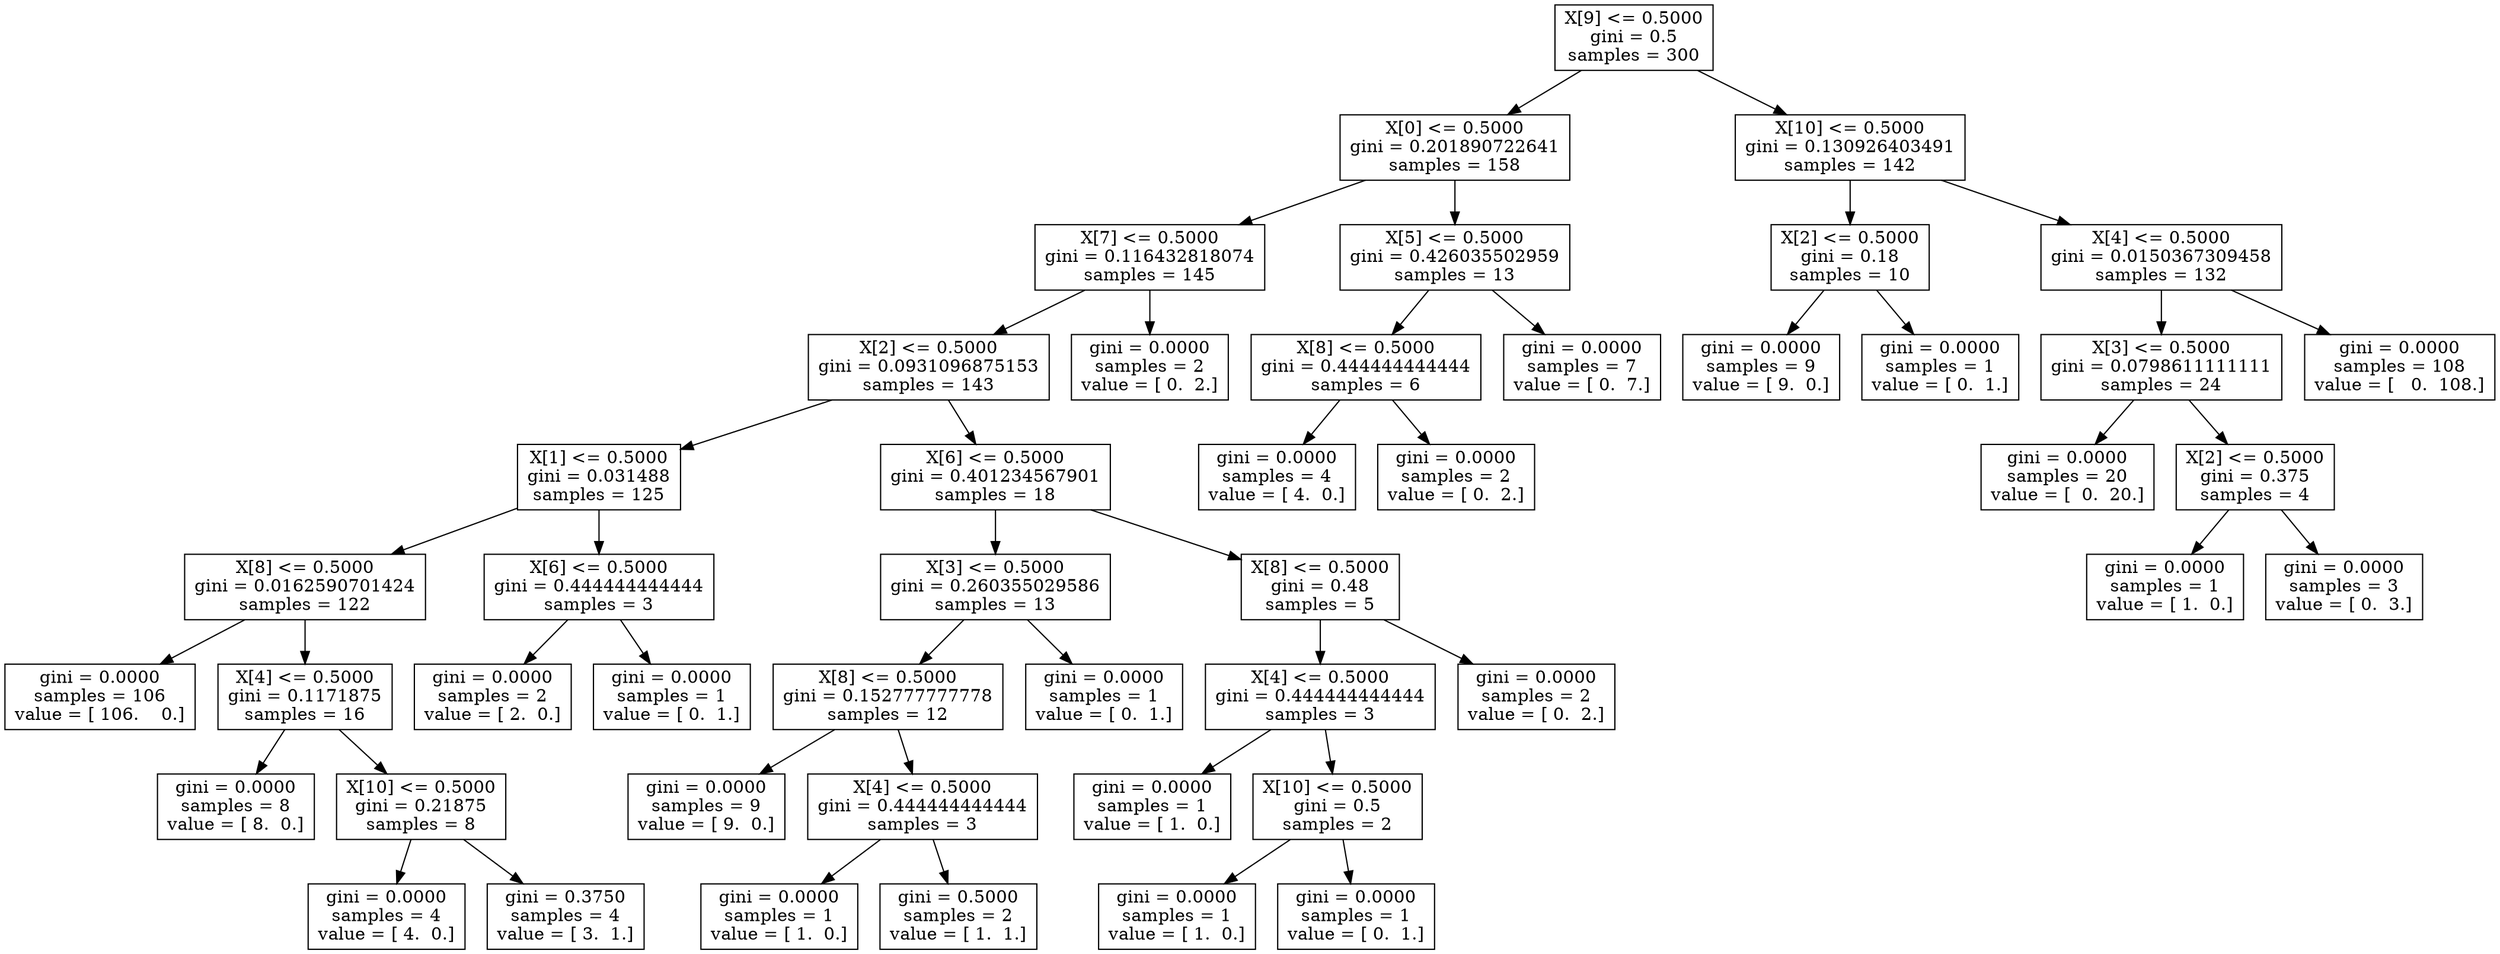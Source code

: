 digraph Tree {
0 [label="X[9] <= 0.5000\ngini = 0.5\nsamples = 300", shape="box"] ;
1 [label="X[0] <= 0.5000\ngini = 0.201890722641\nsamples = 158", shape="box"] ;
0 -> 1 ;
2 [label="X[7] <= 0.5000\ngini = 0.116432818074\nsamples = 145", shape="box"] ;
1 -> 2 ;
3 [label="X[2] <= 0.5000\ngini = 0.0931096875153\nsamples = 143", shape="box"] ;
2 -> 3 ;
4 [label="X[1] <= 0.5000\ngini = 0.031488\nsamples = 125", shape="box"] ;
3 -> 4 ;
5 [label="X[8] <= 0.5000\ngini = 0.0162590701424\nsamples = 122", shape="box"] ;
4 -> 5 ;
6 [label="gini = 0.0000\nsamples = 106\nvalue = [ 106.    0.]", shape="box"] ;
5 -> 6 ;
7 [label="X[4] <= 0.5000\ngini = 0.1171875\nsamples = 16", shape="box"] ;
5 -> 7 ;
8 [label="gini = 0.0000\nsamples = 8\nvalue = [ 8.  0.]", shape="box"] ;
7 -> 8 ;
9 [label="X[10] <= 0.5000\ngini = 0.21875\nsamples = 8", shape="box"] ;
7 -> 9 ;
10 [label="gini = 0.0000\nsamples = 4\nvalue = [ 4.  0.]", shape="box"] ;
9 -> 10 ;
11 [label="gini = 0.3750\nsamples = 4\nvalue = [ 3.  1.]", shape="box"] ;
9 -> 11 ;
12 [label="X[6] <= 0.5000\ngini = 0.444444444444\nsamples = 3", shape="box"] ;
4 -> 12 ;
13 [label="gini = 0.0000\nsamples = 2\nvalue = [ 2.  0.]", shape="box"] ;
12 -> 13 ;
14 [label="gini = 0.0000\nsamples = 1\nvalue = [ 0.  1.]", shape="box"] ;
12 -> 14 ;
15 [label="X[6] <= 0.5000\ngini = 0.401234567901\nsamples = 18", shape="box"] ;
3 -> 15 ;
16 [label="X[3] <= 0.5000\ngini = 0.260355029586\nsamples = 13", shape="box"] ;
15 -> 16 ;
17 [label="X[8] <= 0.5000\ngini = 0.152777777778\nsamples = 12", shape="box"] ;
16 -> 17 ;
18 [label="gini = 0.0000\nsamples = 9\nvalue = [ 9.  0.]", shape="box"] ;
17 -> 18 ;
19 [label="X[4] <= 0.5000\ngini = 0.444444444444\nsamples = 3", shape="box"] ;
17 -> 19 ;
20 [label="gini = 0.0000\nsamples = 1\nvalue = [ 1.  0.]", shape="box"] ;
19 -> 20 ;
21 [label="gini = 0.5000\nsamples = 2\nvalue = [ 1.  1.]", shape="box"] ;
19 -> 21 ;
22 [label="gini = 0.0000\nsamples = 1\nvalue = [ 0.  1.]", shape="box"] ;
16 -> 22 ;
23 [label="X[8] <= 0.5000\ngini = 0.48\nsamples = 5", shape="box"] ;
15 -> 23 ;
24 [label="X[4] <= 0.5000\ngini = 0.444444444444\nsamples = 3", shape="box"] ;
23 -> 24 ;
25 [label="gini = 0.0000\nsamples = 1\nvalue = [ 1.  0.]", shape="box"] ;
24 -> 25 ;
26 [label="X[10] <= 0.5000\ngini = 0.5\nsamples = 2", shape="box"] ;
24 -> 26 ;
27 [label="gini = 0.0000\nsamples = 1\nvalue = [ 1.  0.]", shape="box"] ;
26 -> 27 ;
28 [label="gini = 0.0000\nsamples = 1\nvalue = [ 0.  1.]", shape="box"] ;
26 -> 28 ;
29 [label="gini = 0.0000\nsamples = 2\nvalue = [ 0.  2.]", shape="box"] ;
23 -> 29 ;
30 [label="gini = 0.0000\nsamples = 2\nvalue = [ 0.  2.]", shape="box"] ;
2 -> 30 ;
31 [label="X[5] <= 0.5000\ngini = 0.426035502959\nsamples = 13", shape="box"] ;
1 -> 31 ;
32 [label="X[8] <= 0.5000\ngini = 0.444444444444\nsamples = 6", shape="box"] ;
31 -> 32 ;
33 [label="gini = 0.0000\nsamples = 4\nvalue = [ 4.  0.]", shape="box"] ;
32 -> 33 ;
34 [label="gini = 0.0000\nsamples = 2\nvalue = [ 0.  2.]", shape="box"] ;
32 -> 34 ;
35 [label="gini = 0.0000\nsamples = 7\nvalue = [ 0.  7.]", shape="box"] ;
31 -> 35 ;
36 [label="X[10] <= 0.5000\ngini = 0.130926403491\nsamples = 142", shape="box"] ;
0 -> 36 ;
37 [label="X[2] <= 0.5000\ngini = 0.18\nsamples = 10", shape="box"] ;
36 -> 37 ;
38 [label="gini = 0.0000\nsamples = 9\nvalue = [ 9.  0.]", shape="box"] ;
37 -> 38 ;
39 [label="gini = 0.0000\nsamples = 1\nvalue = [ 0.  1.]", shape="box"] ;
37 -> 39 ;
40 [label="X[4] <= 0.5000\ngini = 0.0150367309458\nsamples = 132", shape="box"] ;
36 -> 40 ;
41 [label="X[3] <= 0.5000\ngini = 0.0798611111111\nsamples = 24", shape="box"] ;
40 -> 41 ;
42 [label="gini = 0.0000\nsamples = 20\nvalue = [  0.  20.]", shape="box"] ;
41 -> 42 ;
43 [label="X[2] <= 0.5000\ngini = 0.375\nsamples = 4", shape="box"] ;
41 -> 43 ;
44 [label="gini = 0.0000\nsamples = 1\nvalue = [ 1.  0.]", shape="box"] ;
43 -> 44 ;
45 [label="gini = 0.0000\nsamples = 3\nvalue = [ 0.  3.]", shape="box"] ;
43 -> 45 ;
46 [label="gini = 0.0000\nsamples = 108\nvalue = [   0.  108.]", shape="box"] ;
40 -> 46 ;
}